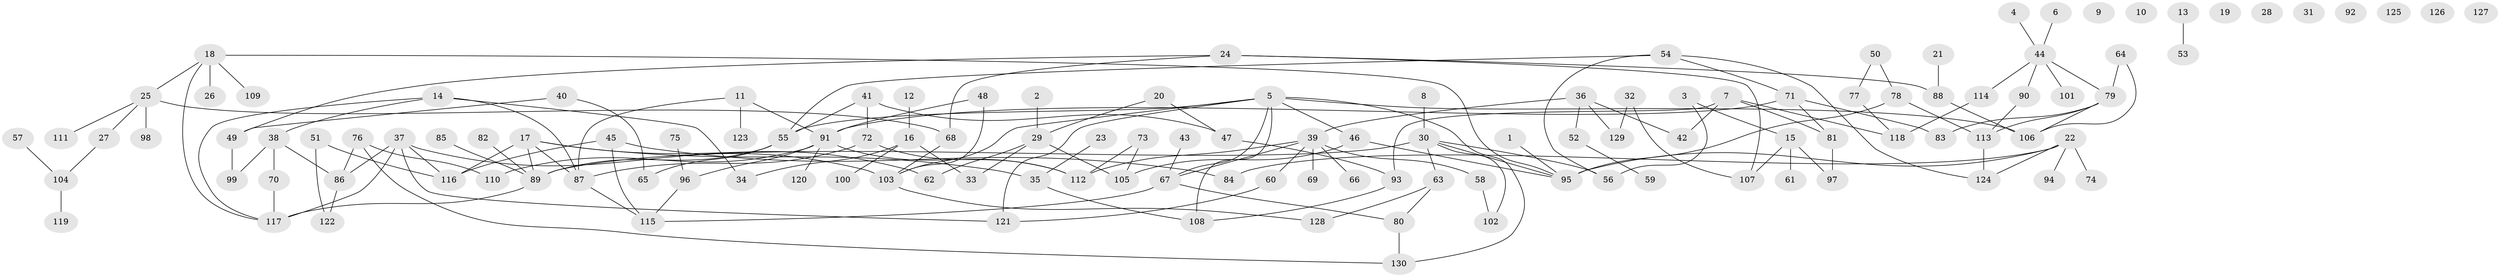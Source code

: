 // Generated by graph-tools (version 1.1) at 2025/13/03/09/25 04:13:05]
// undirected, 130 vertices, 168 edges
graph export_dot {
graph [start="1"]
  node [color=gray90,style=filled];
  1;
  2;
  3;
  4;
  5;
  6;
  7;
  8;
  9;
  10;
  11;
  12;
  13;
  14;
  15;
  16;
  17;
  18;
  19;
  20;
  21;
  22;
  23;
  24;
  25;
  26;
  27;
  28;
  29;
  30;
  31;
  32;
  33;
  34;
  35;
  36;
  37;
  38;
  39;
  40;
  41;
  42;
  43;
  44;
  45;
  46;
  47;
  48;
  49;
  50;
  51;
  52;
  53;
  54;
  55;
  56;
  57;
  58;
  59;
  60;
  61;
  62;
  63;
  64;
  65;
  66;
  67;
  68;
  69;
  70;
  71;
  72;
  73;
  74;
  75;
  76;
  77;
  78;
  79;
  80;
  81;
  82;
  83;
  84;
  85;
  86;
  87;
  88;
  89;
  90;
  91;
  92;
  93;
  94;
  95;
  96;
  97;
  98;
  99;
  100;
  101;
  102;
  103;
  104;
  105;
  106;
  107;
  108;
  109;
  110;
  111;
  112;
  113;
  114;
  115;
  116;
  117;
  118;
  119;
  120;
  121;
  122;
  123;
  124;
  125;
  126;
  127;
  128;
  129;
  130;
  1 -- 95;
  2 -- 29;
  3 -- 15;
  3 -- 56;
  4 -- 44;
  5 -- 46;
  5 -- 55;
  5 -- 67;
  5 -- 103;
  5 -- 106;
  5 -- 108;
  5 -- 121;
  5 -- 130;
  6 -- 44;
  7 -- 42;
  7 -- 81;
  7 -- 93;
  7 -- 118;
  8 -- 30;
  11 -- 87;
  11 -- 91;
  11 -- 123;
  12 -- 16;
  13 -- 53;
  14 -- 34;
  14 -- 38;
  14 -- 87;
  14 -- 117;
  15 -- 61;
  15 -- 97;
  15 -- 107;
  16 -- 33;
  16 -- 34;
  16 -- 100;
  17 -- 35;
  17 -- 62;
  17 -- 87;
  17 -- 89;
  17 -- 116;
  18 -- 25;
  18 -- 26;
  18 -- 95;
  18 -- 109;
  18 -- 117;
  20 -- 29;
  20 -- 47;
  21 -- 88;
  22 -- 74;
  22 -- 84;
  22 -- 94;
  22 -- 95;
  22 -- 124;
  23 -- 35;
  24 -- 49;
  24 -- 68;
  24 -- 88;
  24 -- 107;
  25 -- 27;
  25 -- 68;
  25 -- 98;
  25 -- 111;
  27 -- 104;
  29 -- 33;
  29 -- 62;
  29 -- 105;
  30 -- 56;
  30 -- 63;
  30 -- 89;
  30 -- 95;
  30 -- 102;
  32 -- 107;
  32 -- 129;
  35 -- 108;
  36 -- 39;
  36 -- 42;
  36 -- 52;
  36 -- 129;
  37 -- 86;
  37 -- 103;
  37 -- 116;
  37 -- 117;
  37 -- 121;
  38 -- 70;
  38 -- 86;
  38 -- 99;
  39 -- 58;
  39 -- 60;
  39 -- 66;
  39 -- 67;
  39 -- 69;
  39 -- 112;
  40 -- 49;
  40 -- 65;
  41 -- 47;
  41 -- 55;
  41 -- 72;
  43 -- 67;
  44 -- 79;
  44 -- 90;
  44 -- 101;
  44 -- 114;
  45 -- 84;
  45 -- 115;
  45 -- 116;
  46 -- 95;
  46 -- 105;
  47 -- 93;
  48 -- 91;
  48 -- 103;
  49 -- 99;
  50 -- 77;
  50 -- 78;
  51 -- 116;
  51 -- 122;
  52 -- 59;
  54 -- 55;
  54 -- 56;
  54 -- 71;
  54 -- 124;
  55 -- 65;
  55 -- 89;
  57 -- 104;
  58 -- 102;
  60 -- 121;
  63 -- 80;
  63 -- 128;
  64 -- 79;
  64 -- 106;
  67 -- 80;
  67 -- 115;
  68 -- 103;
  70 -- 117;
  71 -- 81;
  71 -- 83;
  71 -- 91;
  72 -- 87;
  72 -- 112;
  73 -- 105;
  73 -- 112;
  75 -- 96;
  76 -- 86;
  76 -- 110;
  76 -- 130;
  77 -- 118;
  78 -- 95;
  78 -- 113;
  79 -- 83;
  79 -- 106;
  79 -- 113;
  80 -- 130;
  81 -- 97;
  82 -- 89;
  85 -- 89;
  86 -- 122;
  87 -- 115;
  88 -- 106;
  89 -- 117;
  90 -- 113;
  91 -- 96;
  91 -- 110;
  91 -- 112;
  91 -- 120;
  93 -- 108;
  96 -- 115;
  103 -- 128;
  104 -- 119;
  113 -- 124;
  114 -- 118;
}
